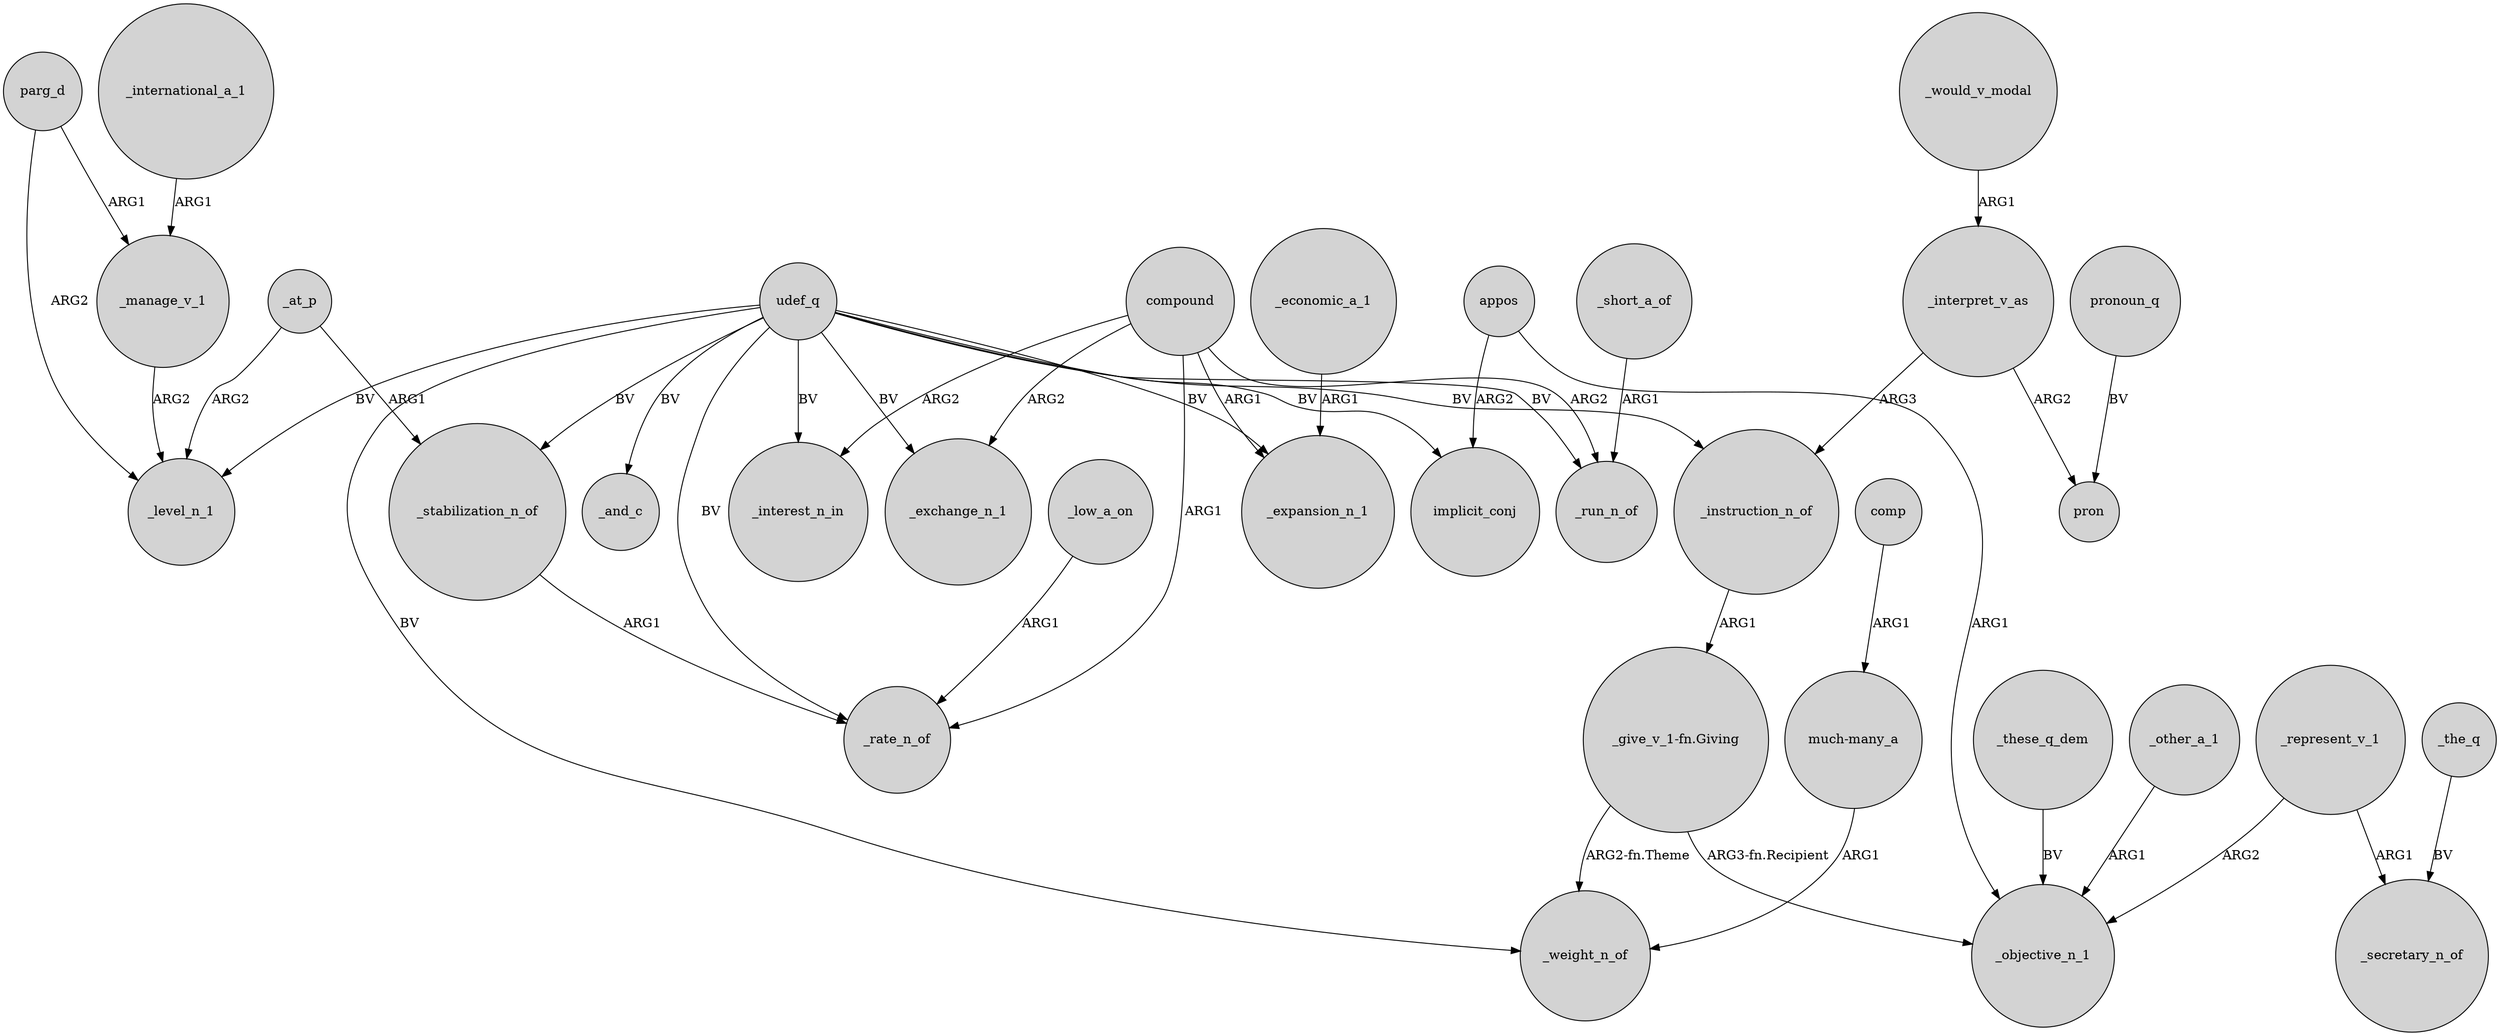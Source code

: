 digraph {
	node [shape=circle style=filled]
	"_give_v_1-fn.Giving" -> _weight_n_of [label="ARG2-fn.Theme"]
	_these_q_dem -> _objective_n_1 [label=BV]
	parg_d -> _level_n_1 [label=ARG2]
	compound -> _run_n_of [label=ARG2]
	_manage_v_1 -> _level_n_1 [label=ARG2]
	udef_q -> _weight_n_of [label=BV]
	parg_d -> _manage_v_1 [label=ARG1]
	compound -> _rate_n_of [label=ARG1]
	udef_q -> _run_n_of [label=BV]
	udef_q -> _rate_n_of [label=BV]
	appos -> implicit_conj [label=ARG2]
	udef_q -> _interest_n_in [label=BV]
	udef_q -> implicit_conj [label=BV]
	compound -> _exchange_n_1 [label=ARG2]
	udef_q -> _instruction_n_of [label=BV]
	_the_q -> _secretary_n_of [label=BV]
	compound -> _interest_n_in [label=ARG2]
	_other_a_1 -> _objective_n_1 [label=ARG1]
	_interpret_v_as -> pron [label=ARG2]
	_economic_a_1 -> _expansion_n_1 [label=ARG1]
	udef_q -> _level_n_1 [label=BV]
	pronoun_q -> pron [label=BV]
	"_give_v_1-fn.Giving" -> _objective_n_1 [label="ARG3-fn.Recipient"]
	_instruction_n_of -> "_give_v_1-fn.Giving" [label=ARG1]
	appos -> _objective_n_1 [label=ARG1]
	_short_a_of -> _run_n_of [label=ARG1]
	_interpret_v_as -> _instruction_n_of [label=ARG3]
	_low_a_on -> _rate_n_of [label=ARG1]
	comp -> "much-many_a" [label=ARG1]
	_at_p -> _stabilization_n_of [label=ARG1]
	_international_a_1 -> _manage_v_1 [label=ARG1]
	_stabilization_n_of -> _rate_n_of [label=ARG1]
	_represent_v_1 -> _secretary_n_of [label=ARG1]
	udef_q -> _expansion_n_1 [label=BV]
	_at_p -> _level_n_1 [label=ARG2]
	compound -> _expansion_n_1 [label=ARG1]
	udef_q -> _stabilization_n_of [label=BV]
	udef_q -> _exchange_n_1 [label=BV]
	_represent_v_1 -> _objective_n_1 [label=ARG2]
	udef_q -> _and_c [label=BV]
	_would_v_modal -> _interpret_v_as [label=ARG1]
	"much-many_a" -> _weight_n_of [label=ARG1]
}
